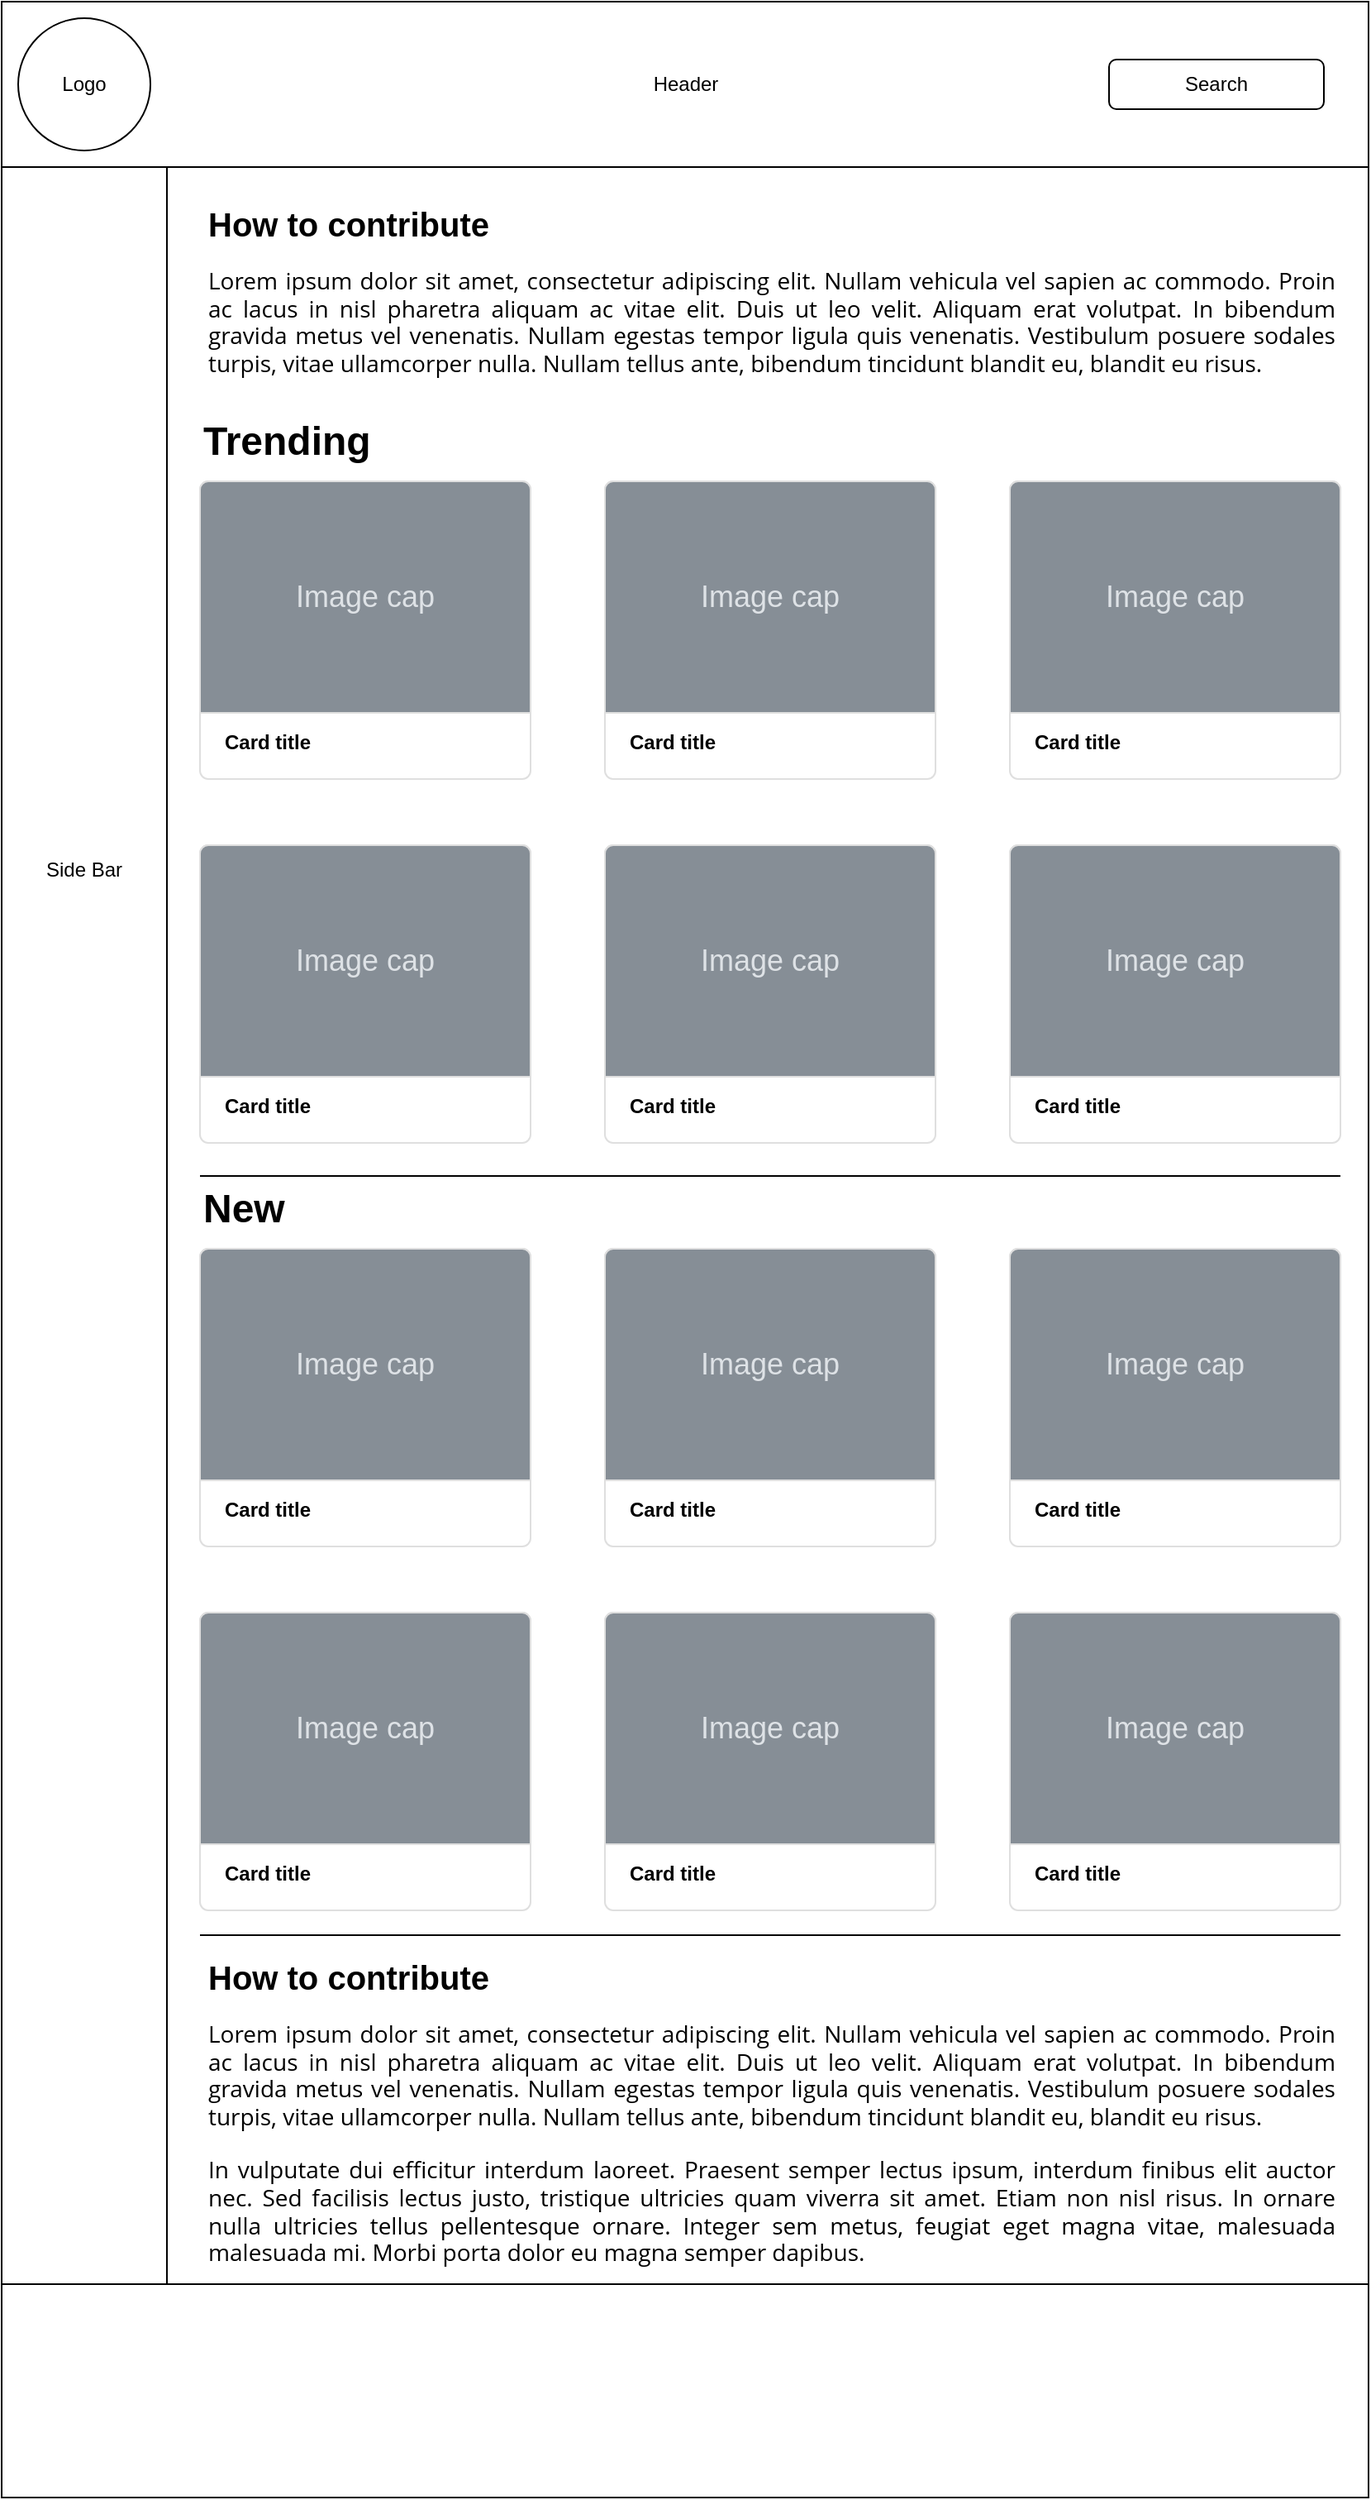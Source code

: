 <mxfile version="20.2.3" type="github">
  <diagram id="8hUhNZlrNE0BlucA3pEV" name="Page-1">
    <mxGraphModel dx="1824" dy="980" grid="1" gridSize="10" guides="1" tooltips="1" connect="1" arrows="1" fold="1" page="1" pageScale="1" pageWidth="827" pageHeight="1169" math="0" shadow="0">
      <root>
        <mxCell id="0" />
        <mxCell id="1" parent="0" />
        <mxCell id="oVYj8HAVm-AE-L-m33jr-13" value="" style="rounded=0;whiteSpace=wrap;html=1;" vertex="1" parent="1">
          <mxGeometry width="827" height="1380" as="geometry" />
        </mxCell>
        <mxCell id="oVYj8HAVm-AE-L-m33jr-1" value="" style="rounded=0;whiteSpace=wrap;html=1;" vertex="1" parent="1">
          <mxGeometry width="827" height="100" as="geometry" />
        </mxCell>
        <mxCell id="oVYj8HAVm-AE-L-m33jr-2" value="" style="ellipse;whiteSpace=wrap;html=1;aspect=fixed;" vertex="1" parent="1">
          <mxGeometry x="10" y="10" width="80" height="80" as="geometry" />
        </mxCell>
        <mxCell id="oVYj8HAVm-AE-L-m33jr-3" value="Header" style="text;html=1;strokeColor=none;fillColor=none;align=center;verticalAlign=middle;whiteSpace=wrap;rounded=0;" vertex="1" parent="1">
          <mxGeometry x="384" y="35" width="60" height="30" as="geometry" />
        </mxCell>
        <mxCell id="oVYj8HAVm-AE-L-m33jr-4" value="Logo" style="text;html=1;strokeColor=none;fillColor=none;align=center;verticalAlign=middle;whiteSpace=wrap;rounded=0;" vertex="1" parent="1">
          <mxGeometry x="20" y="35" width="60" height="30" as="geometry" />
        </mxCell>
        <mxCell id="oVYj8HAVm-AE-L-m33jr-5" value="" style="rounded=1;whiteSpace=wrap;html=1;" vertex="1" parent="1">
          <mxGeometry x="670" y="35" width="130" height="30" as="geometry" />
        </mxCell>
        <mxCell id="oVYj8HAVm-AE-L-m33jr-6" value="Search" style="text;html=1;strokeColor=none;fillColor=none;align=center;verticalAlign=middle;whiteSpace=wrap;rounded=0;" vertex="1" parent="1">
          <mxGeometry x="705" y="35" width="60" height="30" as="geometry" />
        </mxCell>
        <mxCell id="oVYj8HAVm-AE-L-m33jr-7" value="" style="rounded=0;whiteSpace=wrap;html=1;" vertex="1" parent="1">
          <mxGeometry y="100" width="100" height="1280" as="geometry" />
        </mxCell>
        <mxCell id="oVYj8HAVm-AE-L-m33jr-8" value="Side Bar" style="text;html=1;strokeColor=none;fillColor=none;align=center;verticalAlign=middle;whiteSpace=wrap;rounded=0;" vertex="1" parent="1">
          <mxGeometry x="20" y="510" width="60" height="30" as="geometry" />
        </mxCell>
        <mxCell id="oVYj8HAVm-AE-L-m33jr-9" value="" style="rounded=0;whiteSpace=wrap;html=1;" vertex="1" parent="1">
          <mxGeometry y="1380" width="827" height="129" as="geometry" />
        </mxCell>
        <mxCell id="oVYj8HAVm-AE-L-m33jr-10" value="Footer" style="text;html=1;strokeColor=none;fillColor=none;align=center;verticalAlign=middle;whiteSpace=wrap;rounded=0;" vertex="1" parent="1">
          <mxGeometry x="384" y="969.5" width="60" height="30" as="geometry" />
        </mxCell>
        <mxCell id="oVYj8HAVm-AE-L-m33jr-37" value="&lt;b style=&quot;font-size: 12px;&quot;&gt;&lt;font style=&quot;font-size: 12px;&quot;&gt;Card title&lt;/font&gt;&lt;/b&gt;" style="html=1;shadow=0;dashed=0;shape=mxgraph.bootstrap.rrect;rSize=5;strokeColor=#DFDFDF;html=1;whiteSpace=wrap;fillColor=#ffffff;fontColor=#000000;verticalAlign=bottom;align=left;spacing=15;spacingBottom=0;fontSize=12;" vertex="1" parent="1">
          <mxGeometry x="120" y="290" width="200" height="180" as="geometry" />
        </mxCell>
        <mxCell id="oVYj8HAVm-AE-L-m33jr-38" value="Image cap" style="html=1;shadow=0;dashed=0;shape=mxgraph.bootstrap.topButton;rSize=5;perimeter=none;whiteSpace=wrap;fillColor=#868E96;strokeColor=#DFDFDF;fontColor=#DEE2E6;resizeWidth=1;fontSize=18;" vertex="1" parent="oVYj8HAVm-AE-L-m33jr-37">
          <mxGeometry width="200" height="140" relative="1" as="geometry" />
        </mxCell>
        <mxCell id="oVYj8HAVm-AE-L-m33jr-47" value="&lt;b style=&quot;font-size: 12px;&quot;&gt;&lt;font style=&quot;font-size: 12px;&quot;&gt;Card title&lt;/font&gt;&lt;/b&gt;" style="html=1;shadow=0;dashed=0;shape=mxgraph.bootstrap.rrect;rSize=5;strokeColor=#DFDFDF;html=1;whiteSpace=wrap;fillColor=#ffffff;fontColor=#000000;verticalAlign=bottom;align=left;spacing=15;spacingBottom=0;fontSize=12;" vertex="1" parent="1">
          <mxGeometry x="365" y="290" width="200" height="180" as="geometry" />
        </mxCell>
        <mxCell id="oVYj8HAVm-AE-L-m33jr-48" value="Image cap" style="html=1;shadow=0;dashed=0;shape=mxgraph.bootstrap.topButton;rSize=5;perimeter=none;whiteSpace=wrap;fillColor=#868E96;strokeColor=#DFDFDF;fontColor=#DEE2E6;resizeWidth=1;fontSize=18;" vertex="1" parent="oVYj8HAVm-AE-L-m33jr-47">
          <mxGeometry width="200" height="140" relative="1" as="geometry" />
        </mxCell>
        <mxCell id="oVYj8HAVm-AE-L-m33jr-49" value="&lt;b style=&quot;font-size: 12px;&quot;&gt;&lt;font style=&quot;font-size: 12px;&quot;&gt;Card title&lt;/font&gt;&lt;/b&gt;" style="html=1;shadow=0;dashed=0;shape=mxgraph.bootstrap.rrect;rSize=5;strokeColor=#DFDFDF;html=1;whiteSpace=wrap;fillColor=#ffffff;fontColor=#000000;verticalAlign=bottom;align=left;spacing=15;spacingBottom=0;fontSize=12;" vertex="1" parent="1">
          <mxGeometry x="610" y="290" width="200" height="180" as="geometry" />
        </mxCell>
        <mxCell id="oVYj8HAVm-AE-L-m33jr-50" value="Image cap" style="html=1;shadow=0;dashed=0;shape=mxgraph.bootstrap.topButton;rSize=5;perimeter=none;whiteSpace=wrap;fillColor=#868E96;strokeColor=#DFDFDF;fontColor=#DEE2E6;resizeWidth=1;fontSize=18;" vertex="1" parent="oVYj8HAVm-AE-L-m33jr-49">
          <mxGeometry width="200" height="140" relative="1" as="geometry" />
        </mxCell>
        <mxCell id="oVYj8HAVm-AE-L-m33jr-52" value="Trending" style="text;strokeColor=none;fillColor=none;html=1;fontSize=24;fontStyle=1;verticalAlign=middle;align=left;" vertex="1" parent="1">
          <mxGeometry x="120" y="246" width="100" height="40" as="geometry" />
        </mxCell>
        <mxCell id="oVYj8HAVm-AE-L-m33jr-53" value="&lt;b style=&quot;font-size: 12px;&quot;&gt;&lt;font style=&quot;font-size: 12px;&quot;&gt;Card title&lt;/font&gt;&lt;/b&gt;" style="html=1;shadow=0;dashed=0;shape=mxgraph.bootstrap.rrect;rSize=5;strokeColor=#DFDFDF;html=1;whiteSpace=wrap;fillColor=#ffffff;fontColor=#000000;verticalAlign=bottom;align=left;spacing=15;spacingBottom=0;fontSize=12;" vertex="1" parent="1">
          <mxGeometry x="120" y="510" width="200" height="180" as="geometry" />
        </mxCell>
        <mxCell id="oVYj8HAVm-AE-L-m33jr-54" value="Image cap" style="html=1;shadow=0;dashed=0;shape=mxgraph.bootstrap.topButton;rSize=5;perimeter=none;whiteSpace=wrap;fillColor=#868E96;strokeColor=#DFDFDF;fontColor=#DEE2E6;resizeWidth=1;fontSize=18;" vertex="1" parent="oVYj8HAVm-AE-L-m33jr-53">
          <mxGeometry width="200" height="140" relative="1" as="geometry" />
        </mxCell>
        <mxCell id="oVYj8HAVm-AE-L-m33jr-55" value="&lt;b style=&quot;font-size: 12px;&quot;&gt;&lt;font style=&quot;font-size: 12px;&quot;&gt;Card title&lt;/font&gt;&lt;/b&gt;" style="html=1;shadow=0;dashed=0;shape=mxgraph.bootstrap.rrect;rSize=5;strokeColor=#DFDFDF;html=1;whiteSpace=wrap;fillColor=#ffffff;fontColor=#000000;verticalAlign=bottom;align=left;spacing=15;spacingBottom=0;fontSize=12;" vertex="1" parent="1">
          <mxGeometry x="365" y="510" width="200" height="180" as="geometry" />
        </mxCell>
        <mxCell id="oVYj8HAVm-AE-L-m33jr-56" value="Image cap" style="html=1;shadow=0;dashed=0;shape=mxgraph.bootstrap.topButton;rSize=5;perimeter=none;whiteSpace=wrap;fillColor=#868E96;strokeColor=#DFDFDF;fontColor=#DEE2E6;resizeWidth=1;fontSize=18;" vertex="1" parent="oVYj8HAVm-AE-L-m33jr-55">
          <mxGeometry width="200" height="140" relative="1" as="geometry" />
        </mxCell>
        <mxCell id="oVYj8HAVm-AE-L-m33jr-57" value="&lt;b style=&quot;font-size: 12px;&quot;&gt;&lt;font style=&quot;font-size: 12px;&quot;&gt;Card title&lt;/font&gt;&lt;/b&gt;" style="html=1;shadow=0;dashed=0;shape=mxgraph.bootstrap.rrect;rSize=5;strokeColor=#DFDFDF;html=1;whiteSpace=wrap;fillColor=#ffffff;fontColor=#000000;verticalAlign=bottom;align=left;spacing=15;spacingBottom=0;fontSize=12;" vertex="1" parent="1">
          <mxGeometry x="610" y="510" width="200" height="180" as="geometry" />
        </mxCell>
        <mxCell id="oVYj8HAVm-AE-L-m33jr-58" value="Image cap" style="html=1;shadow=0;dashed=0;shape=mxgraph.bootstrap.topButton;rSize=5;perimeter=none;whiteSpace=wrap;fillColor=#868E96;strokeColor=#DFDFDF;fontColor=#DEE2E6;resizeWidth=1;fontSize=18;" vertex="1" parent="oVYj8HAVm-AE-L-m33jr-57">
          <mxGeometry width="200" height="140" relative="1" as="geometry" />
        </mxCell>
        <mxCell id="oVYj8HAVm-AE-L-m33jr-59" value="&lt;b style=&quot;font-size: 12px;&quot;&gt;&lt;font style=&quot;font-size: 12px;&quot;&gt;Card title&lt;/font&gt;&lt;/b&gt;" style="html=1;shadow=0;dashed=0;shape=mxgraph.bootstrap.rrect;rSize=5;strokeColor=#DFDFDF;html=1;whiteSpace=wrap;fillColor=#ffffff;fontColor=#000000;verticalAlign=bottom;align=left;spacing=15;spacingBottom=0;fontSize=12;" vertex="1" parent="1">
          <mxGeometry x="120" y="754" width="200" height="180" as="geometry" />
        </mxCell>
        <mxCell id="oVYj8HAVm-AE-L-m33jr-60" value="Image cap" style="html=1;shadow=0;dashed=0;shape=mxgraph.bootstrap.topButton;rSize=5;perimeter=none;whiteSpace=wrap;fillColor=#868E96;strokeColor=#DFDFDF;fontColor=#DEE2E6;resizeWidth=1;fontSize=18;" vertex="1" parent="oVYj8HAVm-AE-L-m33jr-59">
          <mxGeometry width="200" height="140" relative="1" as="geometry" />
        </mxCell>
        <mxCell id="oVYj8HAVm-AE-L-m33jr-61" value="&lt;b style=&quot;font-size: 12px;&quot;&gt;&lt;font style=&quot;font-size: 12px;&quot;&gt;Card title&lt;/font&gt;&lt;/b&gt;" style="html=1;shadow=0;dashed=0;shape=mxgraph.bootstrap.rrect;rSize=5;strokeColor=#DFDFDF;html=1;whiteSpace=wrap;fillColor=#ffffff;fontColor=#000000;verticalAlign=bottom;align=left;spacing=15;spacingBottom=0;fontSize=12;" vertex="1" parent="1">
          <mxGeometry x="365" y="754" width="200" height="180" as="geometry" />
        </mxCell>
        <mxCell id="oVYj8HAVm-AE-L-m33jr-62" value="Image cap" style="html=1;shadow=0;dashed=0;shape=mxgraph.bootstrap.topButton;rSize=5;perimeter=none;whiteSpace=wrap;fillColor=#868E96;strokeColor=#DFDFDF;fontColor=#DEE2E6;resizeWidth=1;fontSize=18;" vertex="1" parent="oVYj8HAVm-AE-L-m33jr-61">
          <mxGeometry width="200" height="140" relative="1" as="geometry" />
        </mxCell>
        <mxCell id="oVYj8HAVm-AE-L-m33jr-63" value="&lt;b style=&quot;font-size: 12px;&quot;&gt;&lt;font style=&quot;font-size: 12px;&quot;&gt;Card title&lt;/font&gt;&lt;/b&gt;" style="html=1;shadow=0;dashed=0;shape=mxgraph.bootstrap.rrect;rSize=5;strokeColor=#DFDFDF;html=1;whiteSpace=wrap;fillColor=#ffffff;fontColor=#000000;verticalAlign=bottom;align=left;spacing=15;spacingBottom=0;fontSize=12;" vertex="1" parent="1">
          <mxGeometry x="610" y="754" width="200" height="180" as="geometry" />
        </mxCell>
        <mxCell id="oVYj8HAVm-AE-L-m33jr-64" value="Image cap" style="html=1;shadow=0;dashed=0;shape=mxgraph.bootstrap.topButton;rSize=5;perimeter=none;whiteSpace=wrap;fillColor=#868E96;strokeColor=#DFDFDF;fontColor=#DEE2E6;resizeWidth=1;fontSize=18;" vertex="1" parent="oVYj8HAVm-AE-L-m33jr-63">
          <mxGeometry width="200" height="140" relative="1" as="geometry" />
        </mxCell>
        <mxCell id="oVYj8HAVm-AE-L-m33jr-65" value="New" style="text;strokeColor=none;fillColor=none;html=1;fontSize=24;fontStyle=1;verticalAlign=middle;align=left;" vertex="1" parent="1">
          <mxGeometry x="120" y="710" width="100" height="40" as="geometry" />
        </mxCell>
        <mxCell id="oVYj8HAVm-AE-L-m33jr-66" value="&lt;b style=&quot;font-size: 12px;&quot;&gt;&lt;font style=&quot;font-size: 12px;&quot;&gt;Card title&lt;/font&gt;&lt;/b&gt;" style="html=1;shadow=0;dashed=0;shape=mxgraph.bootstrap.rrect;rSize=5;strokeColor=#DFDFDF;html=1;whiteSpace=wrap;fillColor=#ffffff;fontColor=#000000;verticalAlign=bottom;align=left;spacing=15;spacingBottom=0;fontSize=12;" vertex="1" parent="1">
          <mxGeometry x="120" y="974" width="200" height="180" as="geometry" />
        </mxCell>
        <mxCell id="oVYj8HAVm-AE-L-m33jr-67" value="Image cap" style="html=1;shadow=0;dashed=0;shape=mxgraph.bootstrap.topButton;rSize=5;perimeter=none;whiteSpace=wrap;fillColor=#868E96;strokeColor=#DFDFDF;fontColor=#DEE2E6;resizeWidth=1;fontSize=18;" vertex="1" parent="oVYj8HAVm-AE-L-m33jr-66">
          <mxGeometry width="200" height="140" relative="1" as="geometry" />
        </mxCell>
        <mxCell id="oVYj8HAVm-AE-L-m33jr-68" value="&lt;b style=&quot;font-size: 12px;&quot;&gt;&lt;font style=&quot;font-size: 12px;&quot;&gt;Card title&lt;/font&gt;&lt;/b&gt;" style="html=1;shadow=0;dashed=0;shape=mxgraph.bootstrap.rrect;rSize=5;strokeColor=#DFDFDF;html=1;whiteSpace=wrap;fillColor=#ffffff;fontColor=#000000;verticalAlign=bottom;align=left;spacing=15;spacingBottom=0;fontSize=12;" vertex="1" parent="1">
          <mxGeometry x="365" y="974" width="200" height="180" as="geometry" />
        </mxCell>
        <mxCell id="oVYj8HAVm-AE-L-m33jr-69" value="Image cap" style="html=1;shadow=0;dashed=0;shape=mxgraph.bootstrap.topButton;rSize=5;perimeter=none;whiteSpace=wrap;fillColor=#868E96;strokeColor=#DFDFDF;fontColor=#DEE2E6;resizeWidth=1;fontSize=18;" vertex="1" parent="oVYj8HAVm-AE-L-m33jr-68">
          <mxGeometry width="200" height="140" relative="1" as="geometry" />
        </mxCell>
        <mxCell id="oVYj8HAVm-AE-L-m33jr-70" value="&lt;b style=&quot;font-size: 12px;&quot;&gt;&lt;font style=&quot;font-size: 12px;&quot;&gt;Card title&lt;/font&gt;&lt;/b&gt;" style="html=1;shadow=0;dashed=0;shape=mxgraph.bootstrap.rrect;rSize=5;strokeColor=#DFDFDF;html=1;whiteSpace=wrap;fillColor=#ffffff;fontColor=#000000;verticalAlign=bottom;align=left;spacing=15;spacingBottom=0;fontSize=12;" vertex="1" parent="1">
          <mxGeometry x="610" y="974" width="200" height="180" as="geometry" />
        </mxCell>
        <mxCell id="oVYj8HAVm-AE-L-m33jr-71" value="Image cap" style="html=1;shadow=0;dashed=0;shape=mxgraph.bootstrap.topButton;rSize=5;perimeter=none;whiteSpace=wrap;fillColor=#868E96;strokeColor=#DFDFDF;fontColor=#DEE2E6;resizeWidth=1;fontSize=18;" vertex="1" parent="oVYj8HAVm-AE-L-m33jr-70">
          <mxGeometry width="200" height="140" relative="1" as="geometry" />
        </mxCell>
        <mxCell id="oVYj8HAVm-AE-L-m33jr-72" value="&lt;h1&gt;How to contribute&lt;/h1&gt;&lt;p style=&quot;margin: 0px 0px 15px; padding: 0px; text-align: justify; font-family: &amp;quot;Open Sans&amp;quot;, Arial, sans-serif; font-size: 14px; background-color: rgb(255, 255, 255);&quot;&gt;Lorem ipsum dolor sit amet, consectetur adipiscing elit. Nullam vehicula vel sapien ac commodo. Proin ac lacus in nisl pharetra aliquam ac vitae elit. Duis ut leo velit. Aliquam erat volutpat. In bibendum gravida metus vel venenatis. Nullam egestas tempor ligula quis venenatis. Vestibulum posuere sodales turpis, vitae ullamcorper nulla. Nullam tellus ante, bibendum tincidunt blandit eu, blandit eu risus.&lt;/p&gt;&lt;p style=&quot;margin: 0px 0px 15px; padding: 0px; text-align: justify; font-family: &amp;quot;Open Sans&amp;quot;, Arial, sans-serif; font-size: 14px; background-color: rgb(255, 255, 255);&quot;&gt;In vulputate dui efficitur interdum laoreet. Praesent semper lectus ipsum, interdum finibus elit auctor nec. Sed facilisis lectus justo, tristique ultricies quam viverra sit amet. Etiam non nisl risus. In ornare nulla ultricies tellus pellentesque ornare. Integer sem metus, feugiat eget magna vitae, malesuada malesuada mi. Morbi porta dolor eu magna semper dapibus.&lt;/p&gt;" style="text;html=1;strokeColor=none;fillColor=none;spacing=5;spacingTop=-20;whiteSpace=wrap;overflow=hidden;rounded=0;fontSize=10;" vertex="1" parent="1">
          <mxGeometry x="120" y="1180" width="690" height="191" as="geometry" />
        </mxCell>
        <mxCell id="oVYj8HAVm-AE-L-m33jr-73" value="" style="endArrow=none;html=1;rounded=0;fontSize=10;entryX=1;entryY=0;entryDx=0;entryDy=0;exitX=0;exitY=0;exitDx=0;exitDy=0;" edge="1" parent="1">
          <mxGeometry width="50" height="50" relative="1" as="geometry">
            <mxPoint x="120.0" y="1169.0" as="sourcePoint" />
            <mxPoint x="810" y="1169.0" as="targetPoint" />
          </mxGeometry>
        </mxCell>
        <mxCell id="oVYj8HAVm-AE-L-m33jr-74" value="" style="endArrow=none;html=1;rounded=0;fontSize=10;entryX=1;entryY=0;entryDx=0;entryDy=0;exitX=0;exitY=0;exitDx=0;exitDy=0;" edge="1" parent="1">
          <mxGeometry width="50" height="50" relative="1" as="geometry">
            <mxPoint x="120.0" y="710.0" as="sourcePoint" />
            <mxPoint x="810" y="710.0" as="targetPoint" />
          </mxGeometry>
        </mxCell>
        <mxCell id="oVYj8HAVm-AE-L-m33jr-75" value="&lt;h1&gt;How to contribute&lt;/h1&gt;&lt;p style=&quot;margin: 0px 0px 15px; padding: 0px; text-align: justify; font-family: &amp;quot;Open Sans&amp;quot;, Arial, sans-serif; font-size: 14px; background-color: rgb(255, 255, 255);&quot;&gt;Lorem ipsum dolor sit amet, consectetur adipiscing elit. Nullam vehicula vel sapien ac commodo. Proin ac lacus in nisl pharetra aliquam ac vitae elit. Duis ut leo velit. Aliquam erat volutpat. In bibendum gravida metus vel venenatis. Nullam egestas tempor ligula quis venenatis. Vestibulum posuere sodales turpis, vitae ullamcorper nulla. Nullam tellus ante, bibendum tincidunt blandit eu, blandit eu risus.&lt;/p&gt;" style="text;html=1;strokeColor=none;fillColor=none;spacing=5;spacingTop=-20;whiteSpace=wrap;overflow=hidden;rounded=0;fontSize=10;" vertex="1" parent="1">
          <mxGeometry x="120" y="120" width="690" height="120" as="geometry" />
        </mxCell>
      </root>
    </mxGraphModel>
  </diagram>
</mxfile>
